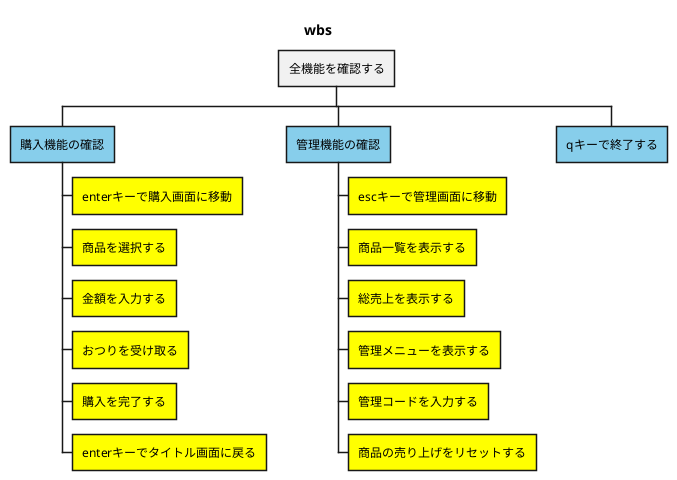@startwbs 券売機

title
wbs
endtitle
* 全機能を確認する
**[#SkyBlue] 購入機能の確認
***[#Yellow] enterキーで購入画面に移動
***[#Yellow] 商品を選択する
***[#Yellow] 金額を入力する
***[#Yellow] おつりを受け取る
***[#Yellow] 購入を完了する
***[#Yellow] enterキーでタイトル画面に戻る
**[#SkyBlue] 管理機能の確認
***[#Yellow] escキーで管理画面に移動
***[#Yellow] 商品一覧を表示する
***[#Yellow] 総売上を表示する
***[#Yellow] 管理メニューを表示する
***[#Yellow] 管理コードを入力する
***[#Yellow] 商品の売り上げをリセットする
**[#SkyBlue] qキーで終了する
@endwbs